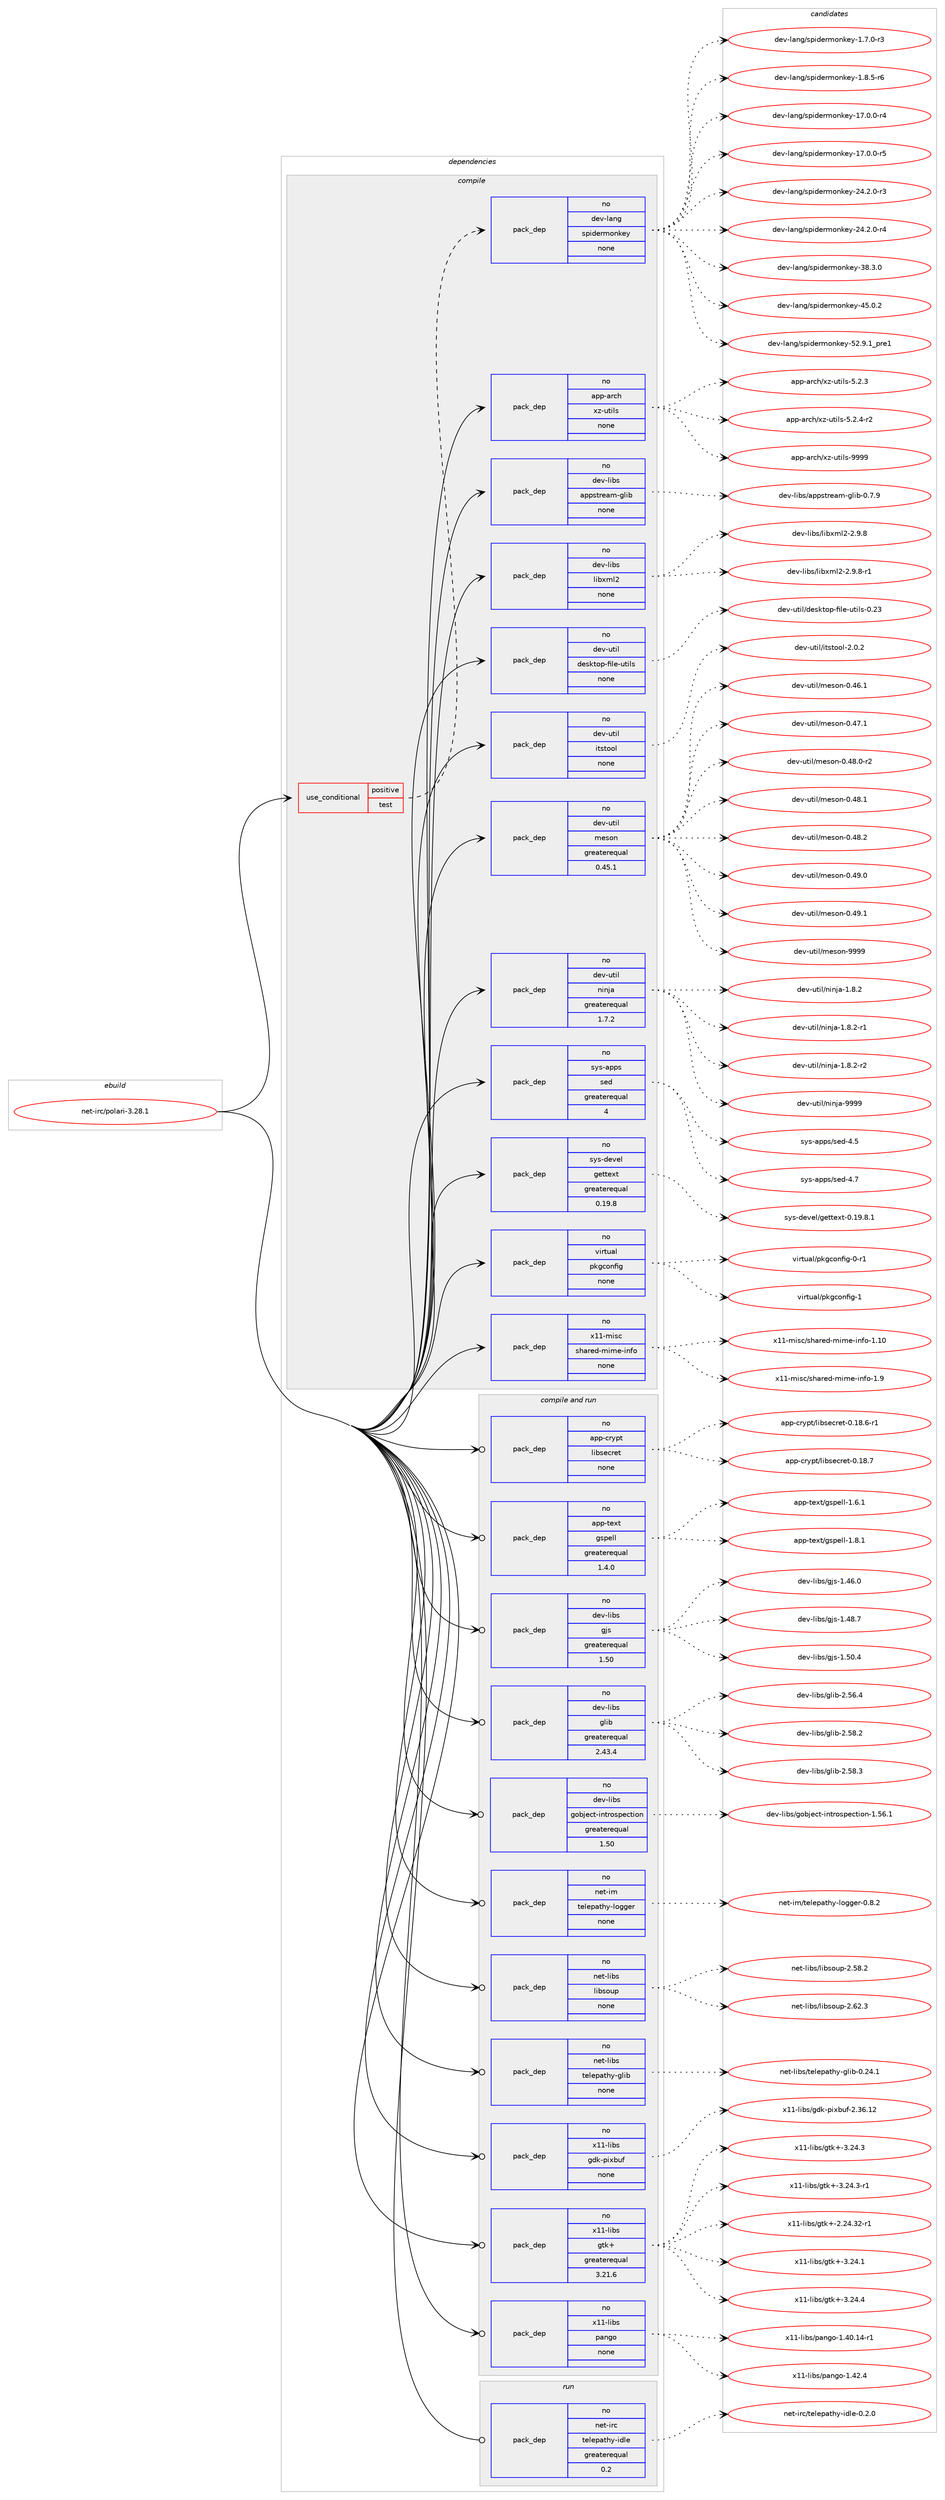 digraph prolog {

# *************
# Graph options
# *************

newrank=true;
concentrate=true;
compound=true;
graph [rankdir=LR,fontname=Helvetica,fontsize=10,ranksep=1.5];#, ranksep=2.5, nodesep=0.2];
edge  [arrowhead=vee];
node  [fontname=Helvetica,fontsize=10];

# **********
# The ebuild
# **********

subgraph cluster_leftcol {
color=gray;
rank=same;
label=<<i>ebuild</i>>;
id [label="net-irc/polari-3.28.1", color=red, width=4, href="../net-irc/polari-3.28.1.svg"];
}

# ****************
# The dependencies
# ****************

subgraph cluster_midcol {
color=gray;
label=<<i>dependencies</i>>;
subgraph cluster_compile {
fillcolor="#eeeeee";
style=filled;
label=<<i>compile</i>>;
subgraph cond454 {
dependency3191 [label=<<TABLE BORDER="0" CELLBORDER="1" CELLSPACING="0" CELLPADDING="4"><TR><TD ROWSPAN="3" CELLPADDING="10">use_conditional</TD></TR><TR><TD>positive</TD></TR><TR><TD>test</TD></TR></TABLE>>, shape=none, color=red];
subgraph pack2639 {
dependency3192 [label=<<TABLE BORDER="0" CELLBORDER="1" CELLSPACING="0" CELLPADDING="4" WIDTH="220"><TR><TD ROWSPAN="6" CELLPADDING="30">pack_dep</TD></TR><TR><TD WIDTH="110">no</TD></TR><TR><TD>dev-lang</TD></TR><TR><TD>spidermonkey</TD></TR><TR><TD>none</TD></TR><TR><TD></TD></TR></TABLE>>, shape=none, color=blue];
}
dependency3191:e -> dependency3192:w [weight=20,style="dashed",arrowhead="vee"];
}
id:e -> dependency3191:w [weight=20,style="solid",arrowhead="vee"];
subgraph pack2640 {
dependency3193 [label=<<TABLE BORDER="0" CELLBORDER="1" CELLSPACING="0" CELLPADDING="4" WIDTH="220"><TR><TD ROWSPAN="6" CELLPADDING="30">pack_dep</TD></TR><TR><TD WIDTH="110">no</TD></TR><TR><TD>app-arch</TD></TR><TR><TD>xz-utils</TD></TR><TR><TD>none</TD></TR><TR><TD></TD></TR></TABLE>>, shape=none, color=blue];
}
id:e -> dependency3193:w [weight=20,style="solid",arrowhead="vee"];
subgraph pack2641 {
dependency3194 [label=<<TABLE BORDER="0" CELLBORDER="1" CELLSPACING="0" CELLPADDING="4" WIDTH="220"><TR><TD ROWSPAN="6" CELLPADDING="30">pack_dep</TD></TR><TR><TD WIDTH="110">no</TD></TR><TR><TD>dev-libs</TD></TR><TR><TD>appstream-glib</TD></TR><TR><TD>none</TD></TR><TR><TD></TD></TR></TABLE>>, shape=none, color=blue];
}
id:e -> dependency3194:w [weight=20,style="solid",arrowhead="vee"];
subgraph pack2642 {
dependency3195 [label=<<TABLE BORDER="0" CELLBORDER="1" CELLSPACING="0" CELLPADDING="4" WIDTH="220"><TR><TD ROWSPAN="6" CELLPADDING="30">pack_dep</TD></TR><TR><TD WIDTH="110">no</TD></TR><TR><TD>dev-libs</TD></TR><TR><TD>libxml2</TD></TR><TR><TD>none</TD></TR><TR><TD></TD></TR></TABLE>>, shape=none, color=blue];
}
id:e -> dependency3195:w [weight=20,style="solid",arrowhead="vee"];
subgraph pack2643 {
dependency3196 [label=<<TABLE BORDER="0" CELLBORDER="1" CELLSPACING="0" CELLPADDING="4" WIDTH="220"><TR><TD ROWSPAN="6" CELLPADDING="30">pack_dep</TD></TR><TR><TD WIDTH="110">no</TD></TR><TR><TD>dev-util</TD></TR><TR><TD>desktop-file-utils</TD></TR><TR><TD>none</TD></TR><TR><TD></TD></TR></TABLE>>, shape=none, color=blue];
}
id:e -> dependency3196:w [weight=20,style="solid",arrowhead="vee"];
subgraph pack2644 {
dependency3197 [label=<<TABLE BORDER="0" CELLBORDER="1" CELLSPACING="0" CELLPADDING="4" WIDTH="220"><TR><TD ROWSPAN="6" CELLPADDING="30">pack_dep</TD></TR><TR><TD WIDTH="110">no</TD></TR><TR><TD>dev-util</TD></TR><TR><TD>itstool</TD></TR><TR><TD>none</TD></TR><TR><TD></TD></TR></TABLE>>, shape=none, color=blue];
}
id:e -> dependency3197:w [weight=20,style="solid",arrowhead="vee"];
subgraph pack2645 {
dependency3198 [label=<<TABLE BORDER="0" CELLBORDER="1" CELLSPACING="0" CELLPADDING="4" WIDTH="220"><TR><TD ROWSPAN="6" CELLPADDING="30">pack_dep</TD></TR><TR><TD WIDTH="110">no</TD></TR><TR><TD>dev-util</TD></TR><TR><TD>meson</TD></TR><TR><TD>greaterequal</TD></TR><TR><TD>0.45.1</TD></TR></TABLE>>, shape=none, color=blue];
}
id:e -> dependency3198:w [weight=20,style="solid",arrowhead="vee"];
subgraph pack2646 {
dependency3199 [label=<<TABLE BORDER="0" CELLBORDER="1" CELLSPACING="0" CELLPADDING="4" WIDTH="220"><TR><TD ROWSPAN="6" CELLPADDING="30">pack_dep</TD></TR><TR><TD WIDTH="110">no</TD></TR><TR><TD>dev-util</TD></TR><TR><TD>ninja</TD></TR><TR><TD>greaterequal</TD></TR><TR><TD>1.7.2</TD></TR></TABLE>>, shape=none, color=blue];
}
id:e -> dependency3199:w [weight=20,style="solid",arrowhead="vee"];
subgraph pack2647 {
dependency3200 [label=<<TABLE BORDER="0" CELLBORDER="1" CELLSPACING="0" CELLPADDING="4" WIDTH="220"><TR><TD ROWSPAN="6" CELLPADDING="30">pack_dep</TD></TR><TR><TD WIDTH="110">no</TD></TR><TR><TD>sys-apps</TD></TR><TR><TD>sed</TD></TR><TR><TD>greaterequal</TD></TR><TR><TD>4</TD></TR></TABLE>>, shape=none, color=blue];
}
id:e -> dependency3200:w [weight=20,style="solid",arrowhead="vee"];
subgraph pack2648 {
dependency3201 [label=<<TABLE BORDER="0" CELLBORDER="1" CELLSPACING="0" CELLPADDING="4" WIDTH="220"><TR><TD ROWSPAN="6" CELLPADDING="30">pack_dep</TD></TR><TR><TD WIDTH="110">no</TD></TR><TR><TD>sys-devel</TD></TR><TR><TD>gettext</TD></TR><TR><TD>greaterequal</TD></TR><TR><TD>0.19.8</TD></TR></TABLE>>, shape=none, color=blue];
}
id:e -> dependency3201:w [weight=20,style="solid",arrowhead="vee"];
subgraph pack2649 {
dependency3202 [label=<<TABLE BORDER="0" CELLBORDER="1" CELLSPACING="0" CELLPADDING="4" WIDTH="220"><TR><TD ROWSPAN="6" CELLPADDING="30">pack_dep</TD></TR><TR><TD WIDTH="110">no</TD></TR><TR><TD>virtual</TD></TR><TR><TD>pkgconfig</TD></TR><TR><TD>none</TD></TR><TR><TD></TD></TR></TABLE>>, shape=none, color=blue];
}
id:e -> dependency3202:w [weight=20,style="solid",arrowhead="vee"];
subgraph pack2650 {
dependency3203 [label=<<TABLE BORDER="0" CELLBORDER="1" CELLSPACING="0" CELLPADDING="4" WIDTH="220"><TR><TD ROWSPAN="6" CELLPADDING="30">pack_dep</TD></TR><TR><TD WIDTH="110">no</TD></TR><TR><TD>x11-misc</TD></TR><TR><TD>shared-mime-info</TD></TR><TR><TD>none</TD></TR><TR><TD></TD></TR></TABLE>>, shape=none, color=blue];
}
id:e -> dependency3203:w [weight=20,style="solid",arrowhead="vee"];
}
subgraph cluster_compileandrun {
fillcolor="#eeeeee";
style=filled;
label=<<i>compile and run</i>>;
subgraph pack2651 {
dependency3204 [label=<<TABLE BORDER="0" CELLBORDER="1" CELLSPACING="0" CELLPADDING="4" WIDTH="220"><TR><TD ROWSPAN="6" CELLPADDING="30">pack_dep</TD></TR><TR><TD WIDTH="110">no</TD></TR><TR><TD>app-crypt</TD></TR><TR><TD>libsecret</TD></TR><TR><TD>none</TD></TR><TR><TD></TD></TR></TABLE>>, shape=none, color=blue];
}
id:e -> dependency3204:w [weight=20,style="solid",arrowhead="odotvee"];
subgraph pack2652 {
dependency3205 [label=<<TABLE BORDER="0" CELLBORDER="1" CELLSPACING="0" CELLPADDING="4" WIDTH="220"><TR><TD ROWSPAN="6" CELLPADDING="30">pack_dep</TD></TR><TR><TD WIDTH="110">no</TD></TR><TR><TD>app-text</TD></TR><TR><TD>gspell</TD></TR><TR><TD>greaterequal</TD></TR><TR><TD>1.4.0</TD></TR></TABLE>>, shape=none, color=blue];
}
id:e -> dependency3205:w [weight=20,style="solid",arrowhead="odotvee"];
subgraph pack2653 {
dependency3206 [label=<<TABLE BORDER="0" CELLBORDER="1" CELLSPACING="0" CELLPADDING="4" WIDTH="220"><TR><TD ROWSPAN="6" CELLPADDING="30">pack_dep</TD></TR><TR><TD WIDTH="110">no</TD></TR><TR><TD>dev-libs</TD></TR><TR><TD>gjs</TD></TR><TR><TD>greaterequal</TD></TR><TR><TD>1.50</TD></TR></TABLE>>, shape=none, color=blue];
}
id:e -> dependency3206:w [weight=20,style="solid",arrowhead="odotvee"];
subgraph pack2654 {
dependency3207 [label=<<TABLE BORDER="0" CELLBORDER="1" CELLSPACING="0" CELLPADDING="4" WIDTH="220"><TR><TD ROWSPAN="6" CELLPADDING="30">pack_dep</TD></TR><TR><TD WIDTH="110">no</TD></TR><TR><TD>dev-libs</TD></TR><TR><TD>glib</TD></TR><TR><TD>greaterequal</TD></TR><TR><TD>2.43.4</TD></TR></TABLE>>, shape=none, color=blue];
}
id:e -> dependency3207:w [weight=20,style="solid",arrowhead="odotvee"];
subgraph pack2655 {
dependency3208 [label=<<TABLE BORDER="0" CELLBORDER="1" CELLSPACING="0" CELLPADDING="4" WIDTH="220"><TR><TD ROWSPAN="6" CELLPADDING="30">pack_dep</TD></TR><TR><TD WIDTH="110">no</TD></TR><TR><TD>dev-libs</TD></TR><TR><TD>gobject-introspection</TD></TR><TR><TD>greaterequal</TD></TR><TR><TD>1.50</TD></TR></TABLE>>, shape=none, color=blue];
}
id:e -> dependency3208:w [weight=20,style="solid",arrowhead="odotvee"];
subgraph pack2656 {
dependency3209 [label=<<TABLE BORDER="0" CELLBORDER="1" CELLSPACING="0" CELLPADDING="4" WIDTH="220"><TR><TD ROWSPAN="6" CELLPADDING="30">pack_dep</TD></TR><TR><TD WIDTH="110">no</TD></TR><TR><TD>net-im</TD></TR><TR><TD>telepathy-logger</TD></TR><TR><TD>none</TD></TR><TR><TD></TD></TR></TABLE>>, shape=none, color=blue];
}
id:e -> dependency3209:w [weight=20,style="solid",arrowhead="odotvee"];
subgraph pack2657 {
dependency3210 [label=<<TABLE BORDER="0" CELLBORDER="1" CELLSPACING="0" CELLPADDING="4" WIDTH="220"><TR><TD ROWSPAN="6" CELLPADDING="30">pack_dep</TD></TR><TR><TD WIDTH="110">no</TD></TR><TR><TD>net-libs</TD></TR><TR><TD>libsoup</TD></TR><TR><TD>none</TD></TR><TR><TD></TD></TR></TABLE>>, shape=none, color=blue];
}
id:e -> dependency3210:w [weight=20,style="solid",arrowhead="odotvee"];
subgraph pack2658 {
dependency3211 [label=<<TABLE BORDER="0" CELLBORDER="1" CELLSPACING="0" CELLPADDING="4" WIDTH="220"><TR><TD ROWSPAN="6" CELLPADDING="30">pack_dep</TD></TR><TR><TD WIDTH="110">no</TD></TR><TR><TD>net-libs</TD></TR><TR><TD>telepathy-glib</TD></TR><TR><TD>none</TD></TR><TR><TD></TD></TR></TABLE>>, shape=none, color=blue];
}
id:e -> dependency3211:w [weight=20,style="solid",arrowhead="odotvee"];
subgraph pack2659 {
dependency3212 [label=<<TABLE BORDER="0" CELLBORDER="1" CELLSPACING="0" CELLPADDING="4" WIDTH="220"><TR><TD ROWSPAN="6" CELLPADDING="30">pack_dep</TD></TR><TR><TD WIDTH="110">no</TD></TR><TR><TD>x11-libs</TD></TR><TR><TD>gdk-pixbuf</TD></TR><TR><TD>none</TD></TR><TR><TD></TD></TR></TABLE>>, shape=none, color=blue];
}
id:e -> dependency3212:w [weight=20,style="solid",arrowhead="odotvee"];
subgraph pack2660 {
dependency3213 [label=<<TABLE BORDER="0" CELLBORDER="1" CELLSPACING="0" CELLPADDING="4" WIDTH="220"><TR><TD ROWSPAN="6" CELLPADDING="30">pack_dep</TD></TR><TR><TD WIDTH="110">no</TD></TR><TR><TD>x11-libs</TD></TR><TR><TD>gtk+</TD></TR><TR><TD>greaterequal</TD></TR><TR><TD>3.21.6</TD></TR></TABLE>>, shape=none, color=blue];
}
id:e -> dependency3213:w [weight=20,style="solid",arrowhead="odotvee"];
subgraph pack2661 {
dependency3214 [label=<<TABLE BORDER="0" CELLBORDER="1" CELLSPACING="0" CELLPADDING="4" WIDTH="220"><TR><TD ROWSPAN="6" CELLPADDING="30">pack_dep</TD></TR><TR><TD WIDTH="110">no</TD></TR><TR><TD>x11-libs</TD></TR><TR><TD>pango</TD></TR><TR><TD>none</TD></TR><TR><TD></TD></TR></TABLE>>, shape=none, color=blue];
}
id:e -> dependency3214:w [weight=20,style="solid",arrowhead="odotvee"];
}
subgraph cluster_run {
fillcolor="#eeeeee";
style=filled;
label=<<i>run</i>>;
subgraph pack2662 {
dependency3215 [label=<<TABLE BORDER="0" CELLBORDER="1" CELLSPACING="0" CELLPADDING="4" WIDTH="220"><TR><TD ROWSPAN="6" CELLPADDING="30">pack_dep</TD></TR><TR><TD WIDTH="110">no</TD></TR><TR><TD>net-irc</TD></TR><TR><TD>telepathy-idle</TD></TR><TR><TD>greaterequal</TD></TR><TR><TD>0.2</TD></TR></TABLE>>, shape=none, color=blue];
}
id:e -> dependency3215:w [weight=20,style="solid",arrowhead="odot"];
}
}

# **************
# The candidates
# **************

subgraph cluster_choices {
rank=same;
color=gray;
label=<<i>candidates</i>>;

subgraph choice2639 {
color=black;
nodesep=1;
choice1001011184510897110103471151121051001011141091111101071011214549465546484511451 [label="dev-lang/spidermonkey-1.7.0-r3", color=red, width=4,href="../dev-lang/spidermonkey-1.7.0-r3.svg"];
choice1001011184510897110103471151121051001011141091111101071011214549465646534511454 [label="dev-lang/spidermonkey-1.8.5-r6", color=red, width=4,href="../dev-lang/spidermonkey-1.8.5-r6.svg"];
choice100101118451089711010347115112105100101114109111110107101121454955464846484511452 [label="dev-lang/spidermonkey-17.0.0-r4", color=red, width=4,href="../dev-lang/spidermonkey-17.0.0-r4.svg"];
choice100101118451089711010347115112105100101114109111110107101121454955464846484511453 [label="dev-lang/spidermonkey-17.0.0-r5", color=red, width=4,href="../dev-lang/spidermonkey-17.0.0-r5.svg"];
choice100101118451089711010347115112105100101114109111110107101121455052465046484511451 [label="dev-lang/spidermonkey-24.2.0-r3", color=red, width=4,href="../dev-lang/spidermonkey-24.2.0-r3.svg"];
choice100101118451089711010347115112105100101114109111110107101121455052465046484511452 [label="dev-lang/spidermonkey-24.2.0-r4", color=red, width=4,href="../dev-lang/spidermonkey-24.2.0-r4.svg"];
choice10010111845108971101034711511210510010111410911111010710112145515646514648 [label="dev-lang/spidermonkey-38.3.0", color=red, width=4,href="../dev-lang/spidermonkey-38.3.0.svg"];
choice10010111845108971101034711511210510010111410911111010710112145525346484650 [label="dev-lang/spidermonkey-45.0.2", color=red, width=4,href="../dev-lang/spidermonkey-45.0.2.svg"];
choice100101118451089711010347115112105100101114109111110107101121455350465746499511211410149 [label="dev-lang/spidermonkey-52.9.1_pre1", color=red, width=4,href="../dev-lang/spidermonkey-52.9.1_pre1.svg"];
dependency3192:e -> choice1001011184510897110103471151121051001011141091111101071011214549465546484511451:w [style=dotted,weight="100"];
dependency3192:e -> choice1001011184510897110103471151121051001011141091111101071011214549465646534511454:w [style=dotted,weight="100"];
dependency3192:e -> choice100101118451089711010347115112105100101114109111110107101121454955464846484511452:w [style=dotted,weight="100"];
dependency3192:e -> choice100101118451089711010347115112105100101114109111110107101121454955464846484511453:w [style=dotted,weight="100"];
dependency3192:e -> choice100101118451089711010347115112105100101114109111110107101121455052465046484511451:w [style=dotted,weight="100"];
dependency3192:e -> choice100101118451089711010347115112105100101114109111110107101121455052465046484511452:w [style=dotted,weight="100"];
dependency3192:e -> choice10010111845108971101034711511210510010111410911111010710112145515646514648:w [style=dotted,weight="100"];
dependency3192:e -> choice10010111845108971101034711511210510010111410911111010710112145525346484650:w [style=dotted,weight="100"];
dependency3192:e -> choice100101118451089711010347115112105100101114109111110107101121455350465746499511211410149:w [style=dotted,weight="100"];
}
subgraph choice2640 {
color=black;
nodesep=1;
choice971121124597114991044712012245117116105108115455346504651 [label="app-arch/xz-utils-5.2.3", color=red, width=4,href="../app-arch/xz-utils-5.2.3.svg"];
choice9711211245971149910447120122451171161051081154553465046524511450 [label="app-arch/xz-utils-5.2.4-r2", color=red, width=4,href="../app-arch/xz-utils-5.2.4-r2.svg"];
choice9711211245971149910447120122451171161051081154557575757 [label="app-arch/xz-utils-9999", color=red, width=4,href="../app-arch/xz-utils-9999.svg"];
dependency3193:e -> choice971121124597114991044712012245117116105108115455346504651:w [style=dotted,weight="100"];
dependency3193:e -> choice9711211245971149910447120122451171161051081154553465046524511450:w [style=dotted,weight="100"];
dependency3193:e -> choice9711211245971149910447120122451171161051081154557575757:w [style=dotted,weight="100"];
}
subgraph choice2641 {
color=black;
nodesep=1;
choice10010111845108105981154797112112115116114101971094510310810598454846554657 [label="dev-libs/appstream-glib-0.7.9", color=red, width=4,href="../dev-libs/appstream-glib-0.7.9.svg"];
dependency3194:e -> choice10010111845108105981154797112112115116114101971094510310810598454846554657:w [style=dotted,weight="100"];
}
subgraph choice2642 {
color=black;
nodesep=1;
choice1001011184510810598115471081059812010910850455046574656 [label="dev-libs/libxml2-2.9.8", color=red, width=4,href="../dev-libs/libxml2-2.9.8.svg"];
choice10010111845108105981154710810598120109108504550465746564511449 [label="dev-libs/libxml2-2.9.8-r1", color=red, width=4,href="../dev-libs/libxml2-2.9.8-r1.svg"];
dependency3195:e -> choice1001011184510810598115471081059812010910850455046574656:w [style=dotted,weight="100"];
dependency3195:e -> choice10010111845108105981154710810598120109108504550465746564511449:w [style=dotted,weight="100"];
}
subgraph choice2643 {
color=black;
nodesep=1;
choice100101118451171161051084710010111510711611111245102105108101451171161051081154548465051 [label="dev-util/desktop-file-utils-0.23", color=red, width=4,href="../dev-util/desktop-file-utils-0.23.svg"];
dependency3196:e -> choice100101118451171161051084710010111510711611111245102105108101451171161051081154548465051:w [style=dotted,weight="100"];
}
subgraph choice2644 {
color=black;
nodesep=1;
choice1001011184511711610510847105116115116111111108455046484650 [label="dev-util/itstool-2.0.2", color=red, width=4,href="../dev-util/itstool-2.0.2.svg"];
dependency3197:e -> choice1001011184511711610510847105116115116111111108455046484650:w [style=dotted,weight="100"];
}
subgraph choice2645 {
color=black;
nodesep=1;
choice100101118451171161051084710910111511111045484652544649 [label="dev-util/meson-0.46.1", color=red, width=4,href="../dev-util/meson-0.46.1.svg"];
choice100101118451171161051084710910111511111045484652554649 [label="dev-util/meson-0.47.1", color=red, width=4,href="../dev-util/meson-0.47.1.svg"];
choice1001011184511711610510847109101115111110454846525646484511450 [label="dev-util/meson-0.48.0-r2", color=red, width=4,href="../dev-util/meson-0.48.0-r2.svg"];
choice100101118451171161051084710910111511111045484652564649 [label="dev-util/meson-0.48.1", color=red, width=4,href="../dev-util/meson-0.48.1.svg"];
choice100101118451171161051084710910111511111045484652564650 [label="dev-util/meson-0.48.2", color=red, width=4,href="../dev-util/meson-0.48.2.svg"];
choice100101118451171161051084710910111511111045484652574648 [label="dev-util/meson-0.49.0", color=red, width=4,href="../dev-util/meson-0.49.0.svg"];
choice100101118451171161051084710910111511111045484652574649 [label="dev-util/meson-0.49.1", color=red, width=4,href="../dev-util/meson-0.49.1.svg"];
choice10010111845117116105108471091011151111104557575757 [label="dev-util/meson-9999", color=red, width=4,href="../dev-util/meson-9999.svg"];
dependency3198:e -> choice100101118451171161051084710910111511111045484652544649:w [style=dotted,weight="100"];
dependency3198:e -> choice100101118451171161051084710910111511111045484652554649:w [style=dotted,weight="100"];
dependency3198:e -> choice1001011184511711610510847109101115111110454846525646484511450:w [style=dotted,weight="100"];
dependency3198:e -> choice100101118451171161051084710910111511111045484652564649:w [style=dotted,weight="100"];
dependency3198:e -> choice100101118451171161051084710910111511111045484652564650:w [style=dotted,weight="100"];
dependency3198:e -> choice100101118451171161051084710910111511111045484652574648:w [style=dotted,weight="100"];
dependency3198:e -> choice100101118451171161051084710910111511111045484652574649:w [style=dotted,weight="100"];
dependency3198:e -> choice10010111845117116105108471091011151111104557575757:w [style=dotted,weight="100"];
}
subgraph choice2646 {
color=black;
nodesep=1;
choice100101118451171161051084711010511010697454946564650 [label="dev-util/ninja-1.8.2", color=red, width=4,href="../dev-util/ninja-1.8.2.svg"];
choice1001011184511711610510847110105110106974549465646504511449 [label="dev-util/ninja-1.8.2-r1", color=red, width=4,href="../dev-util/ninja-1.8.2-r1.svg"];
choice1001011184511711610510847110105110106974549465646504511450 [label="dev-util/ninja-1.8.2-r2", color=red, width=4,href="../dev-util/ninja-1.8.2-r2.svg"];
choice1001011184511711610510847110105110106974557575757 [label="dev-util/ninja-9999", color=red, width=4,href="../dev-util/ninja-9999.svg"];
dependency3199:e -> choice100101118451171161051084711010511010697454946564650:w [style=dotted,weight="100"];
dependency3199:e -> choice1001011184511711610510847110105110106974549465646504511449:w [style=dotted,weight="100"];
dependency3199:e -> choice1001011184511711610510847110105110106974549465646504511450:w [style=dotted,weight="100"];
dependency3199:e -> choice1001011184511711610510847110105110106974557575757:w [style=dotted,weight="100"];
}
subgraph choice2647 {
color=black;
nodesep=1;
choice11512111545971121121154711510110045524653 [label="sys-apps/sed-4.5", color=red, width=4,href="../sys-apps/sed-4.5.svg"];
choice11512111545971121121154711510110045524655 [label="sys-apps/sed-4.7", color=red, width=4,href="../sys-apps/sed-4.7.svg"];
dependency3200:e -> choice11512111545971121121154711510110045524653:w [style=dotted,weight="100"];
dependency3200:e -> choice11512111545971121121154711510110045524655:w [style=dotted,weight="100"];
}
subgraph choice2648 {
color=black;
nodesep=1;
choice1151211154510010111810110847103101116116101120116454846495746564649 [label="sys-devel/gettext-0.19.8.1", color=red, width=4,href="../sys-devel/gettext-0.19.8.1.svg"];
dependency3201:e -> choice1151211154510010111810110847103101116116101120116454846495746564649:w [style=dotted,weight="100"];
}
subgraph choice2649 {
color=black;
nodesep=1;
choice11810511411611797108471121071039911111010210510345484511449 [label="virtual/pkgconfig-0-r1", color=red, width=4,href="../virtual/pkgconfig-0-r1.svg"];
choice1181051141161179710847112107103991111101021051034549 [label="virtual/pkgconfig-1", color=red, width=4,href="../virtual/pkgconfig-1.svg"];
dependency3202:e -> choice11810511411611797108471121071039911111010210510345484511449:w [style=dotted,weight="100"];
dependency3202:e -> choice1181051141161179710847112107103991111101021051034549:w [style=dotted,weight="100"];
}
subgraph choice2650 {
color=black;
nodesep=1;
choice12049494510910511599471151049711410110045109105109101451051101021114549464948 [label="x11-misc/shared-mime-info-1.10", color=red, width=4,href="../x11-misc/shared-mime-info-1.10.svg"];
choice120494945109105115994711510497114101100451091051091014510511010211145494657 [label="x11-misc/shared-mime-info-1.9", color=red, width=4,href="../x11-misc/shared-mime-info-1.9.svg"];
dependency3203:e -> choice12049494510910511599471151049711410110045109105109101451051101021114549464948:w [style=dotted,weight="100"];
dependency3203:e -> choice120494945109105115994711510497114101100451091051091014510511010211145494657:w [style=dotted,weight="100"];
}
subgraph choice2651 {
color=black;
nodesep=1;
choice971121124599114121112116471081059811510199114101116454846495646544511449 [label="app-crypt/libsecret-0.18.6-r1", color=red, width=4,href="../app-crypt/libsecret-0.18.6-r1.svg"];
choice97112112459911412111211647108105981151019911410111645484649564655 [label="app-crypt/libsecret-0.18.7", color=red, width=4,href="../app-crypt/libsecret-0.18.7.svg"];
dependency3204:e -> choice971121124599114121112116471081059811510199114101116454846495646544511449:w [style=dotted,weight="100"];
dependency3204:e -> choice97112112459911412111211647108105981151019911410111645484649564655:w [style=dotted,weight="100"];
}
subgraph choice2652 {
color=black;
nodesep=1;
choice971121124511610112011647103115112101108108454946544649 [label="app-text/gspell-1.6.1", color=red, width=4,href="../app-text/gspell-1.6.1.svg"];
choice971121124511610112011647103115112101108108454946564649 [label="app-text/gspell-1.8.1", color=red, width=4,href="../app-text/gspell-1.8.1.svg"];
dependency3205:e -> choice971121124511610112011647103115112101108108454946544649:w [style=dotted,weight="100"];
dependency3205:e -> choice971121124511610112011647103115112101108108454946564649:w [style=dotted,weight="100"];
}
subgraph choice2653 {
color=black;
nodesep=1;
choice10010111845108105981154710310611545494652544648 [label="dev-libs/gjs-1.46.0", color=red, width=4,href="../dev-libs/gjs-1.46.0.svg"];
choice10010111845108105981154710310611545494652564655 [label="dev-libs/gjs-1.48.7", color=red, width=4,href="../dev-libs/gjs-1.48.7.svg"];
choice10010111845108105981154710310611545494653484652 [label="dev-libs/gjs-1.50.4", color=red, width=4,href="../dev-libs/gjs-1.50.4.svg"];
dependency3206:e -> choice10010111845108105981154710310611545494652544648:w [style=dotted,weight="100"];
dependency3206:e -> choice10010111845108105981154710310611545494652564655:w [style=dotted,weight="100"];
dependency3206:e -> choice10010111845108105981154710310611545494653484652:w [style=dotted,weight="100"];
}
subgraph choice2654 {
color=black;
nodesep=1;
choice1001011184510810598115471031081059845504653544652 [label="dev-libs/glib-2.56.4", color=red, width=4,href="../dev-libs/glib-2.56.4.svg"];
choice1001011184510810598115471031081059845504653564650 [label="dev-libs/glib-2.58.2", color=red, width=4,href="../dev-libs/glib-2.58.2.svg"];
choice1001011184510810598115471031081059845504653564651 [label="dev-libs/glib-2.58.3", color=red, width=4,href="../dev-libs/glib-2.58.3.svg"];
dependency3207:e -> choice1001011184510810598115471031081059845504653544652:w [style=dotted,weight="100"];
dependency3207:e -> choice1001011184510810598115471031081059845504653564650:w [style=dotted,weight="100"];
dependency3207:e -> choice1001011184510810598115471031081059845504653564651:w [style=dotted,weight="100"];
}
subgraph choice2655 {
color=black;
nodesep=1;
choice1001011184510810598115471031119810610199116451051101161141111151121019911610511111045494653544649 [label="dev-libs/gobject-introspection-1.56.1", color=red, width=4,href="../dev-libs/gobject-introspection-1.56.1.svg"];
dependency3208:e -> choice1001011184510810598115471031119810610199116451051101161141111151121019911610511111045494653544649:w [style=dotted,weight="100"];
}
subgraph choice2656 {
color=black;
nodesep=1;
choice11010111645105109471161011081011129711610412145108111103103101114454846564650 [label="net-im/telepathy-logger-0.8.2", color=red, width=4,href="../net-im/telepathy-logger-0.8.2.svg"];
dependency3209:e -> choice11010111645105109471161011081011129711610412145108111103103101114454846564650:w [style=dotted,weight="100"];
}
subgraph choice2657 {
color=black;
nodesep=1;
choice1101011164510810598115471081059811511111711245504653564650 [label="net-libs/libsoup-2.58.2", color=red, width=4,href="../net-libs/libsoup-2.58.2.svg"];
choice1101011164510810598115471081059811511111711245504654504651 [label="net-libs/libsoup-2.62.3", color=red, width=4,href="../net-libs/libsoup-2.62.3.svg"];
dependency3210:e -> choice1101011164510810598115471081059811511111711245504653564650:w [style=dotted,weight="100"];
dependency3210:e -> choice1101011164510810598115471081059811511111711245504654504651:w [style=dotted,weight="100"];
}
subgraph choice2658 {
color=black;
nodesep=1;
choice11010111645108105981154711610110810111297116104121451031081059845484650524649 [label="net-libs/telepathy-glib-0.24.1", color=red, width=4,href="../net-libs/telepathy-glib-0.24.1.svg"];
dependency3211:e -> choice11010111645108105981154711610110810111297116104121451031081059845484650524649:w [style=dotted,weight="100"];
}
subgraph choice2659 {
color=black;
nodesep=1;
choice120494945108105981154710310010745112105120981171024550465154464950 [label="x11-libs/gdk-pixbuf-2.36.12", color=red, width=4,href="../x11-libs/gdk-pixbuf-2.36.12.svg"];
dependency3212:e -> choice120494945108105981154710310010745112105120981171024550465154464950:w [style=dotted,weight="100"];
}
subgraph choice2660 {
color=black;
nodesep=1;
choice12049494510810598115471031161074345514650524651 [label="x11-libs/gtk+-3.24.3", color=red, width=4,href="../x11-libs/gtk+-3.24.3.svg"];
choice120494945108105981154710311610743455146505246514511449 [label="x11-libs/gtk+-3.24.3-r1", color=red, width=4,href="../x11-libs/gtk+-3.24.3-r1.svg"];
choice12049494510810598115471031161074345504650524651504511449 [label="x11-libs/gtk+-2.24.32-r1", color=red, width=4,href="../x11-libs/gtk+-2.24.32-r1.svg"];
choice12049494510810598115471031161074345514650524649 [label="x11-libs/gtk+-3.24.1", color=red, width=4,href="../x11-libs/gtk+-3.24.1.svg"];
choice12049494510810598115471031161074345514650524652 [label="x11-libs/gtk+-3.24.4", color=red, width=4,href="../x11-libs/gtk+-3.24.4.svg"];
dependency3213:e -> choice12049494510810598115471031161074345514650524651:w [style=dotted,weight="100"];
dependency3213:e -> choice120494945108105981154710311610743455146505246514511449:w [style=dotted,weight="100"];
dependency3213:e -> choice12049494510810598115471031161074345504650524651504511449:w [style=dotted,weight="100"];
dependency3213:e -> choice12049494510810598115471031161074345514650524649:w [style=dotted,weight="100"];
dependency3213:e -> choice12049494510810598115471031161074345514650524652:w [style=dotted,weight="100"];
}
subgraph choice2661 {
color=black;
nodesep=1;
choice12049494510810598115471129711010311145494652484649524511449 [label="x11-libs/pango-1.40.14-r1", color=red, width=4,href="../x11-libs/pango-1.40.14-r1.svg"];
choice12049494510810598115471129711010311145494652504652 [label="x11-libs/pango-1.42.4", color=red, width=4,href="../x11-libs/pango-1.42.4.svg"];
dependency3214:e -> choice12049494510810598115471129711010311145494652484649524511449:w [style=dotted,weight="100"];
dependency3214:e -> choice12049494510810598115471129711010311145494652504652:w [style=dotted,weight="100"];
}
subgraph choice2662 {
color=black;
nodesep=1;
choice1101011164510511499471161011081011129711610412145105100108101454846504648 [label="net-irc/telepathy-idle-0.2.0", color=red, width=4,href="../net-irc/telepathy-idle-0.2.0.svg"];
dependency3215:e -> choice1101011164510511499471161011081011129711610412145105100108101454846504648:w [style=dotted,weight="100"];
}
}

}
